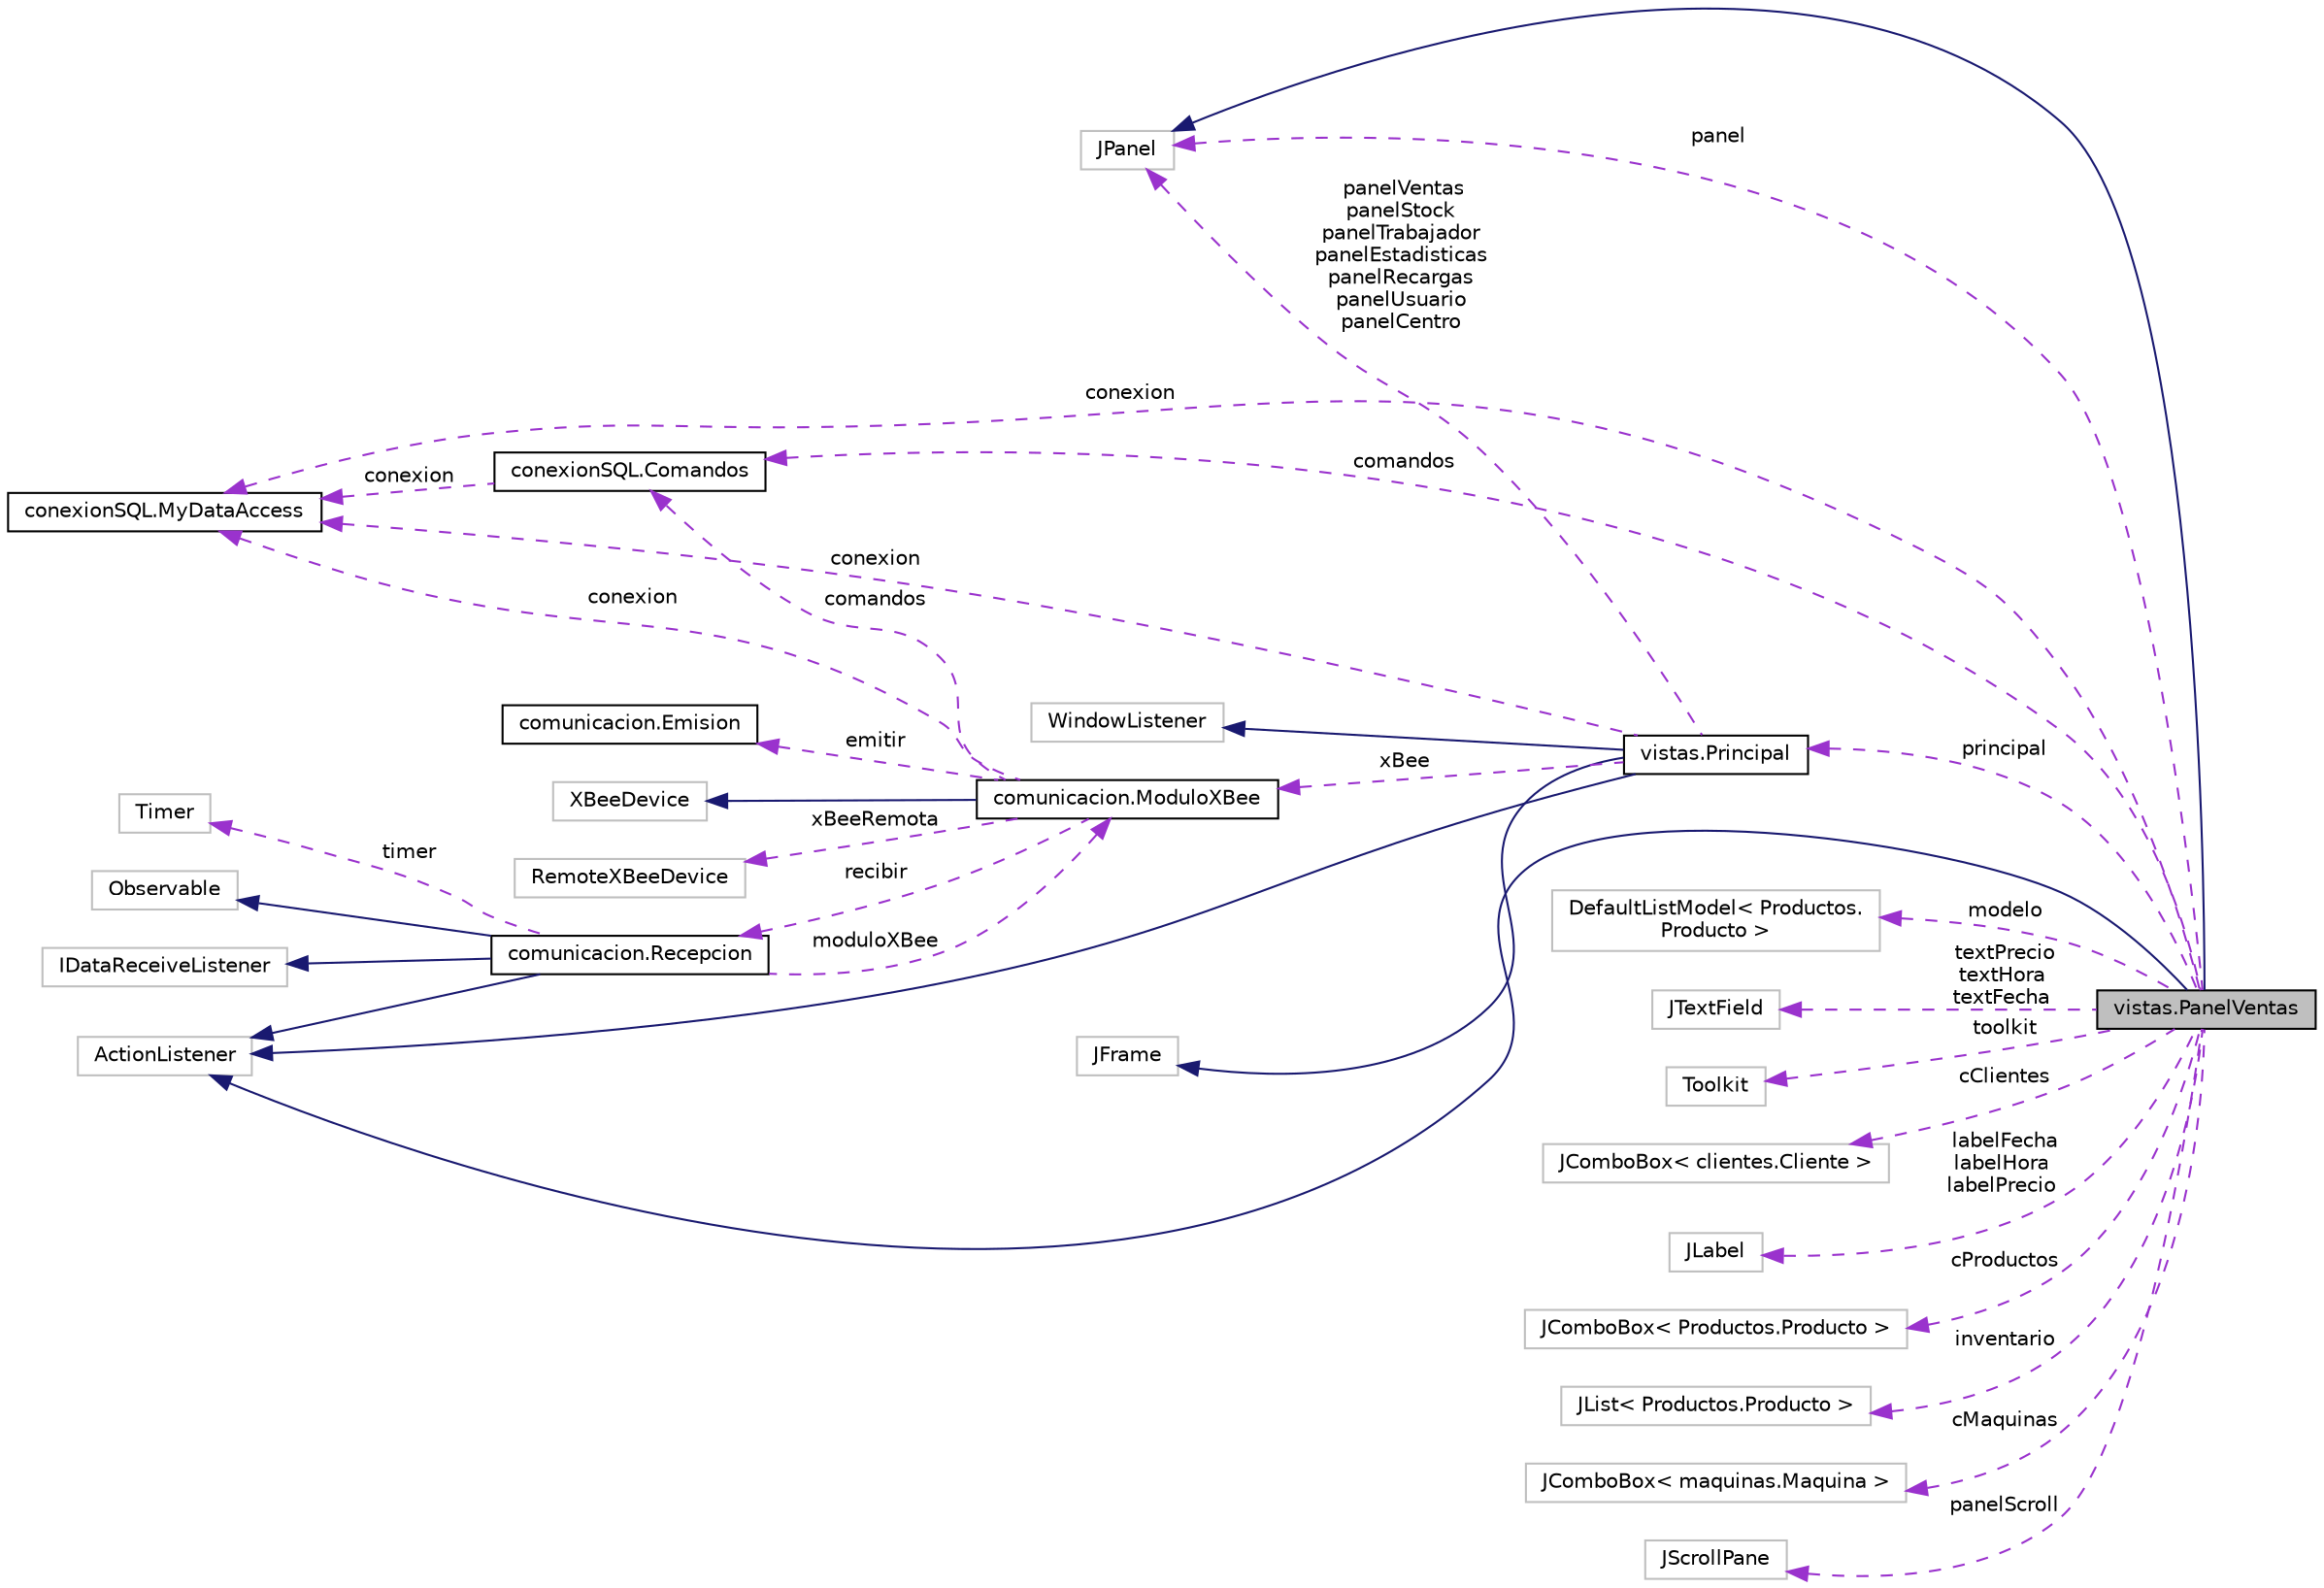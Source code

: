 digraph "vistas.PanelVentas"
{
  edge [fontname="Helvetica",fontsize="10",labelfontname="Helvetica",labelfontsize="10"];
  node [fontname="Helvetica",fontsize="10",shape=record];
  rankdir="LR";
  Node3 [label="vistas.PanelVentas",height=0.2,width=0.4,color="black", fillcolor="grey75", style="filled", fontcolor="black"];
  Node4 -> Node3 [dir="back",color="midnightblue",fontsize="10",style="solid",fontname="Helvetica"];
  Node4 [label="JPanel",height=0.2,width=0.4,color="grey75", fillcolor="white", style="filled"];
  Node5 -> Node3 [dir="back",color="midnightblue",fontsize="10",style="solid",fontname="Helvetica"];
  Node5 [label="ActionListener",height=0.2,width=0.4,color="grey75", fillcolor="white", style="filled"];
  Node6 -> Node3 [dir="back",color="darkorchid3",fontsize="10",style="dashed",label=" comandos" ,fontname="Helvetica"];
  Node6 [label="conexionSQL.Comandos",height=0.2,width=0.4,color="black", fillcolor="white", style="filled",URL="$classconexion_s_q_l_1_1_comandos.html"];
  Node7 -> Node6 [dir="back",color="darkorchid3",fontsize="10",style="dashed",label=" conexion" ,fontname="Helvetica"];
  Node7 [label="conexionSQL.MyDataAccess",height=0.2,width=0.4,color="black", fillcolor="white", style="filled",URL="$classconexion_s_q_l_1_1_my_data_access.html"];
  Node8 -> Node3 [dir="back",color="darkorchid3",fontsize="10",style="dashed",label=" modelo" ,fontname="Helvetica"];
  Node8 [label="DefaultListModel\< Productos.\lProducto \>",height=0.2,width=0.4,color="grey75", fillcolor="white", style="filled"];
  Node7 -> Node3 [dir="back",color="darkorchid3",fontsize="10",style="dashed",label=" conexion" ,fontname="Helvetica"];
  Node9 -> Node3 [dir="back",color="darkorchid3",fontsize="10",style="dashed",label=" textPrecio\ntextHora\ntextFecha" ,fontname="Helvetica"];
  Node9 [label="JTextField",height=0.2,width=0.4,color="grey75", fillcolor="white", style="filled"];
  Node10 -> Node3 [dir="back",color="darkorchid3",fontsize="10",style="dashed",label=" toolkit" ,fontname="Helvetica"];
  Node10 [label="Toolkit",height=0.2,width=0.4,color="grey75", fillcolor="white", style="filled"];
  Node11 -> Node3 [dir="back",color="darkorchid3",fontsize="10",style="dashed",label=" cClientes" ,fontname="Helvetica"];
  Node11 [label="JComboBox\< clientes.Cliente \>",height=0.2,width=0.4,color="grey75", fillcolor="white", style="filled"];
  Node12 -> Node3 [dir="back",color="darkorchid3",fontsize="10",style="dashed",label=" labelFecha\nlabelHora\nlabelPrecio" ,fontname="Helvetica"];
  Node12 [label="JLabel",height=0.2,width=0.4,color="grey75", fillcolor="white", style="filled"];
  Node13 -> Node3 [dir="back",color="darkorchid3",fontsize="10",style="dashed",label=" cProductos" ,fontname="Helvetica"];
  Node13 [label="JComboBox\< Productos.Producto \>",height=0.2,width=0.4,color="grey75", fillcolor="white", style="filled"];
  Node4 -> Node3 [dir="back",color="darkorchid3",fontsize="10",style="dashed",label=" panel" ,fontname="Helvetica"];
  Node14 -> Node3 [dir="back",color="darkorchid3",fontsize="10",style="dashed",label=" inventario" ,fontname="Helvetica"];
  Node14 [label="JList\< Productos.Producto \>",height=0.2,width=0.4,color="grey75", fillcolor="white", style="filled"];
  Node15 -> Node3 [dir="back",color="darkorchid3",fontsize="10",style="dashed",label=" cMaquinas" ,fontname="Helvetica"];
  Node15 [label="JComboBox\< maquinas.Maquina \>",height=0.2,width=0.4,color="grey75", fillcolor="white", style="filled"];
  Node16 -> Node3 [dir="back",color="darkorchid3",fontsize="10",style="dashed",label=" panelScroll" ,fontname="Helvetica"];
  Node16 [label="JScrollPane",height=0.2,width=0.4,color="grey75", fillcolor="white", style="filled"];
  Node17 -> Node3 [dir="back",color="darkorchid3",fontsize="10",style="dashed",label=" principal" ,fontname="Helvetica"];
  Node17 [label="vistas.Principal",height=0.2,width=0.4,color="black", fillcolor="white", style="filled",URL="$classvistas_1_1_principal.html"];
  Node18 -> Node17 [dir="back",color="midnightblue",fontsize="10",style="solid",fontname="Helvetica"];
  Node18 [label="JFrame",height=0.2,width=0.4,color="grey75", fillcolor="white", style="filled"];
  Node5 -> Node17 [dir="back",color="midnightblue",fontsize="10",style="solid",fontname="Helvetica"];
  Node19 -> Node17 [dir="back",color="midnightblue",fontsize="10",style="solid",fontname="Helvetica"];
  Node19 [label="WindowListener",height=0.2,width=0.4,color="grey75", fillcolor="white", style="filled"];
  Node20 -> Node17 [dir="back",color="darkorchid3",fontsize="10",style="dashed",label=" xBee" ,fontname="Helvetica"];
  Node20 [label="comunicacion.ModuloXBee",height=0.2,width=0.4,color="black", fillcolor="white", style="filled",URL="$classcomunicacion_1_1_modulo_x_bee.html"];
  Node21 -> Node20 [dir="back",color="midnightblue",fontsize="10",style="solid",fontname="Helvetica"];
  Node21 [label="XBeeDevice",height=0.2,width=0.4,color="grey75", fillcolor="white", style="filled"];
  Node6 -> Node20 [dir="back",color="darkorchid3",fontsize="10",style="dashed",label=" comandos" ,fontname="Helvetica"];
  Node7 -> Node20 [dir="back",color="darkorchid3",fontsize="10",style="dashed",label=" conexion" ,fontname="Helvetica"];
  Node22 -> Node20 [dir="back",color="darkorchid3",fontsize="10",style="dashed",label=" xBeeRemota" ,fontname="Helvetica"];
  Node22 [label="RemoteXBeeDevice",height=0.2,width=0.4,color="grey75", fillcolor="white", style="filled"];
  Node23 -> Node20 [dir="back",color="darkorchid3",fontsize="10",style="dashed",label=" recibir" ,fontname="Helvetica"];
  Node23 [label="comunicacion.Recepcion",height=0.2,width=0.4,color="black", fillcolor="white", style="filled",URL="$classcomunicacion_1_1_recepcion.html"];
  Node24 -> Node23 [dir="back",color="midnightblue",fontsize="10",style="solid",fontname="Helvetica"];
  Node24 [label="Observable",height=0.2,width=0.4,color="grey75", fillcolor="white", style="filled"];
  Node25 -> Node23 [dir="back",color="midnightblue",fontsize="10",style="solid",fontname="Helvetica"];
  Node25 [label="IDataReceiveListener",height=0.2,width=0.4,color="grey75", fillcolor="white", style="filled"];
  Node5 -> Node23 [dir="back",color="midnightblue",fontsize="10",style="solid",fontname="Helvetica"];
  Node26 -> Node23 [dir="back",color="darkorchid3",fontsize="10",style="dashed",label=" timer" ,fontname="Helvetica"];
  Node26 [label="Timer",height=0.2,width=0.4,color="grey75", fillcolor="white", style="filled"];
  Node20 -> Node23 [dir="back",color="darkorchid3",fontsize="10",style="dashed",label=" moduloXBee" ,fontname="Helvetica"];
  Node27 -> Node20 [dir="back",color="darkorchid3",fontsize="10",style="dashed",label=" emitir" ,fontname="Helvetica"];
  Node27 [label="comunicacion.Emision",height=0.2,width=0.4,color="black", fillcolor="white", style="filled",URL="$classcomunicacion_1_1_emision.html"];
  Node7 -> Node17 [dir="back",color="darkorchid3",fontsize="10",style="dashed",label=" conexion" ,fontname="Helvetica"];
  Node4 -> Node17 [dir="back",color="darkorchid3",fontsize="10",style="dashed",label=" panelVentas\npanelStock\npanelTrabajador\npanelEstadisticas\npanelRecargas\npanelUsuario\npanelCentro" ,fontname="Helvetica"];
}
